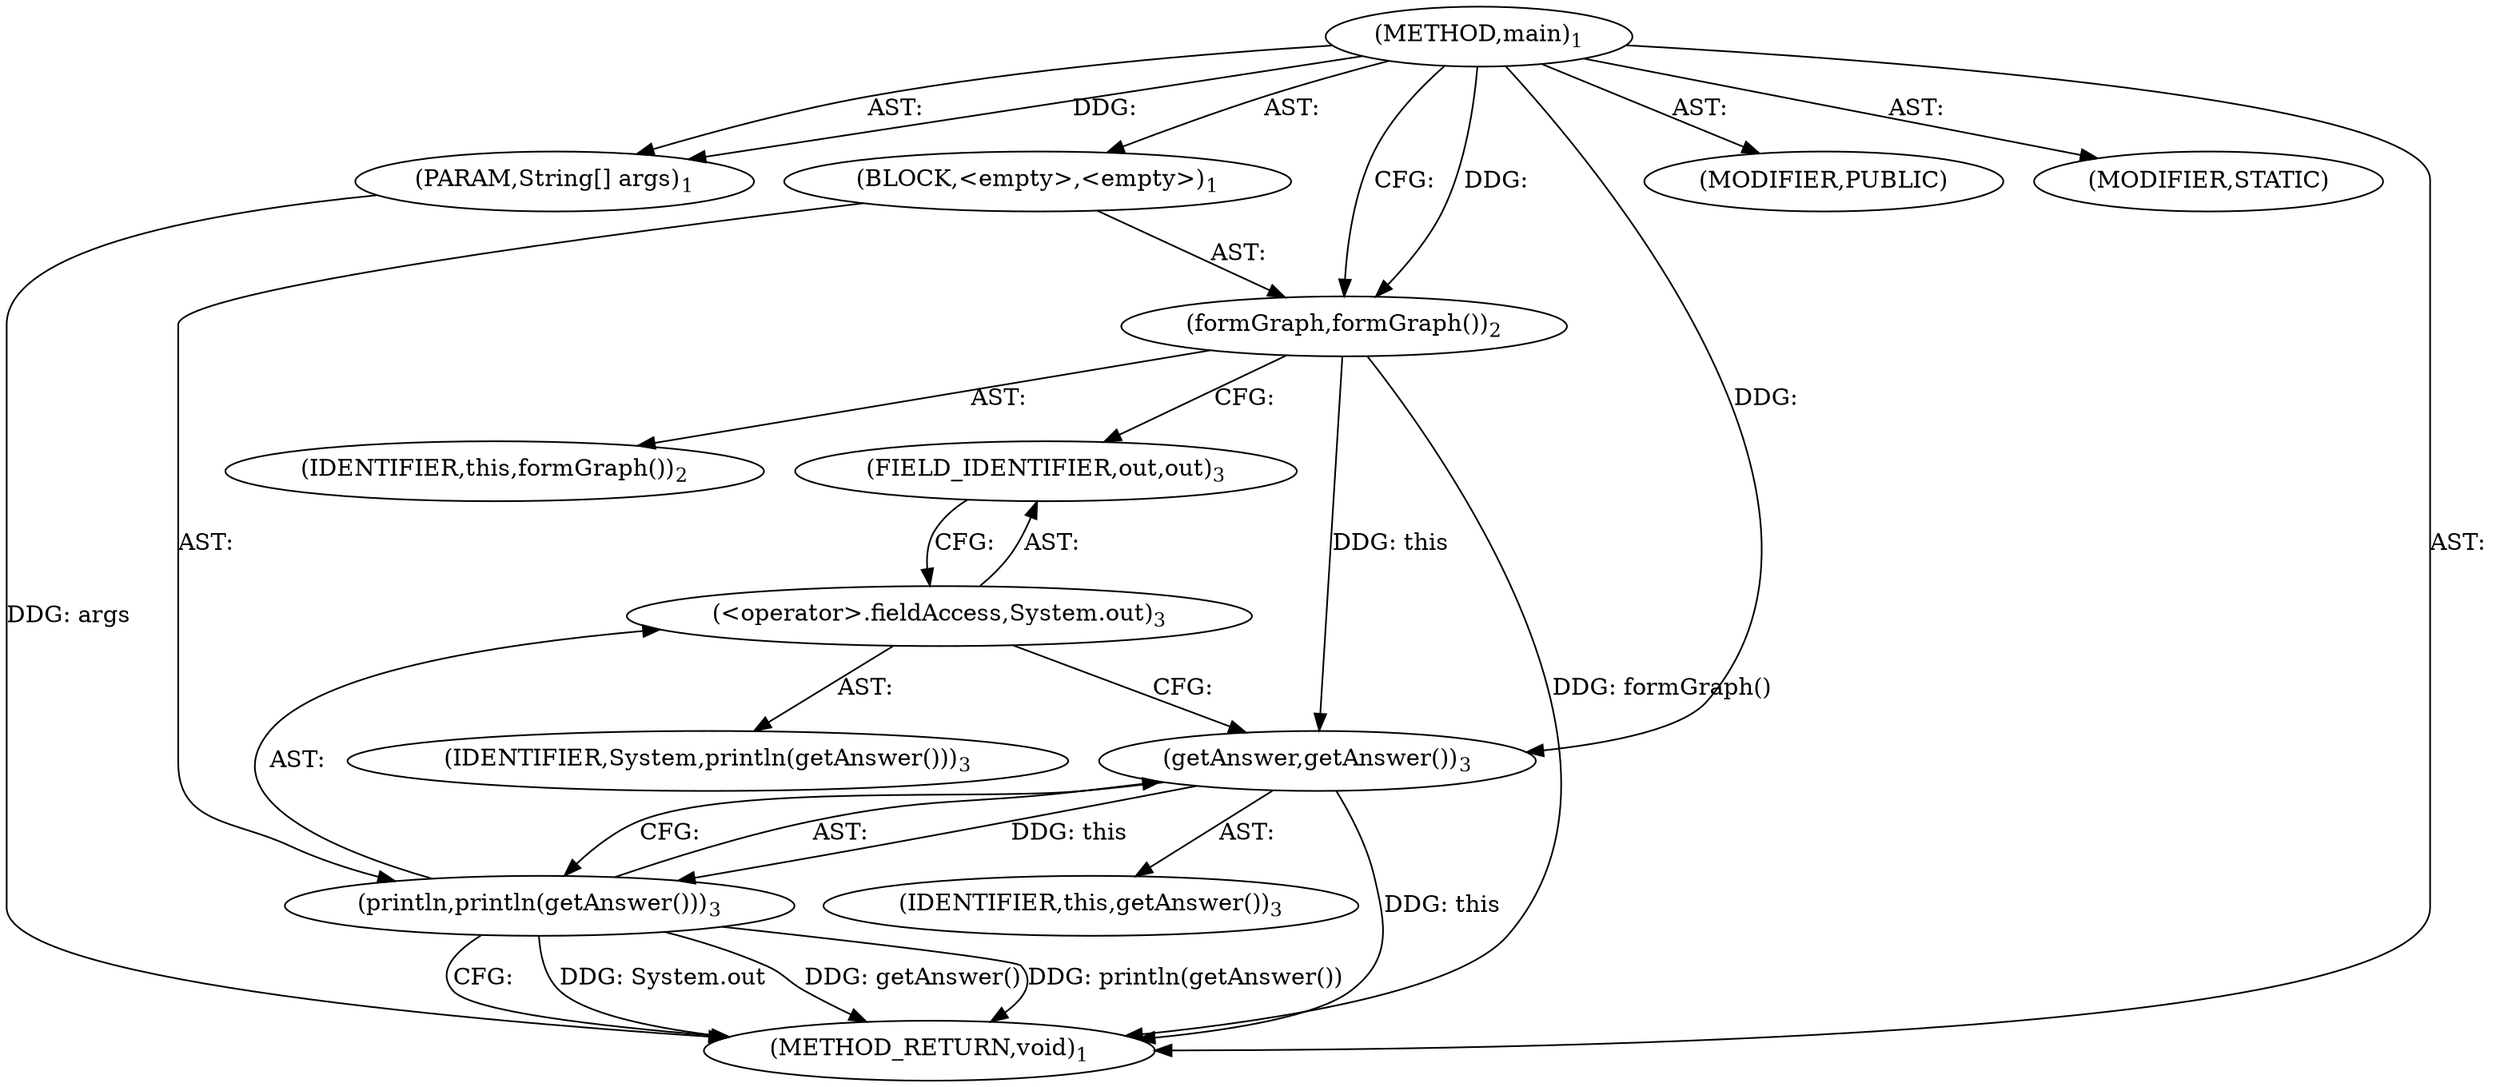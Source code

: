 digraph "main" {  
"17" [label = <(METHOD,main)<SUB>1</SUB>> ]
"18" [label = <(PARAM,String[] args)<SUB>1</SUB>> ]
"19" [label = <(BLOCK,&lt;empty&gt;,&lt;empty&gt;)<SUB>1</SUB>> ]
"20" [label = <(formGraph,formGraph())<SUB>2</SUB>> ]
"21" [label = <(IDENTIFIER,this,formGraph())<SUB>2</SUB>> ]
"22" [label = <(println,println(getAnswer()))<SUB>3</SUB>> ]
"23" [label = <(&lt;operator&gt;.fieldAccess,System.out)<SUB>3</SUB>> ]
"24" [label = <(IDENTIFIER,System,println(getAnswer()))<SUB>3</SUB>> ]
"25" [label = <(FIELD_IDENTIFIER,out,out)<SUB>3</SUB>> ]
"26" [label = <(getAnswer,getAnswer())<SUB>3</SUB>> ]
"27" [label = <(IDENTIFIER,this,getAnswer())<SUB>3</SUB>> ]
"28" [label = <(MODIFIER,PUBLIC)> ]
"29" [label = <(MODIFIER,STATIC)> ]
"30" [label = <(METHOD_RETURN,void)<SUB>1</SUB>> ]
  "17" -> "18"  [ label = "AST: "] 
  "17" -> "19"  [ label = "AST: "] 
  "17" -> "28"  [ label = "AST: "] 
  "17" -> "29"  [ label = "AST: "] 
  "17" -> "30"  [ label = "AST: "] 
  "19" -> "20"  [ label = "AST: "] 
  "19" -> "22"  [ label = "AST: "] 
  "20" -> "21"  [ label = "AST: "] 
  "22" -> "23"  [ label = "AST: "] 
  "22" -> "26"  [ label = "AST: "] 
  "23" -> "24"  [ label = "AST: "] 
  "23" -> "25"  [ label = "AST: "] 
  "26" -> "27"  [ label = "AST: "] 
  "20" -> "25"  [ label = "CFG: "] 
  "22" -> "30"  [ label = "CFG: "] 
  "23" -> "26"  [ label = "CFG: "] 
  "26" -> "22"  [ label = "CFG: "] 
  "25" -> "23"  [ label = "CFG: "] 
  "17" -> "20"  [ label = "CFG: "] 
  "18" -> "30"  [ label = "DDG: args"] 
  "20" -> "30"  [ label = "DDG: formGraph()"] 
  "22" -> "30"  [ label = "DDG: System.out"] 
  "26" -> "30"  [ label = "DDG: this"] 
  "22" -> "30"  [ label = "DDG: getAnswer()"] 
  "22" -> "30"  [ label = "DDG: println(getAnswer())"] 
  "17" -> "18"  [ label = "DDG: "] 
  "17" -> "20"  [ label = "DDG: "] 
  "26" -> "22"  [ label = "DDG: this"] 
  "20" -> "26"  [ label = "DDG: this"] 
  "17" -> "26"  [ label = "DDG: "] 
}
